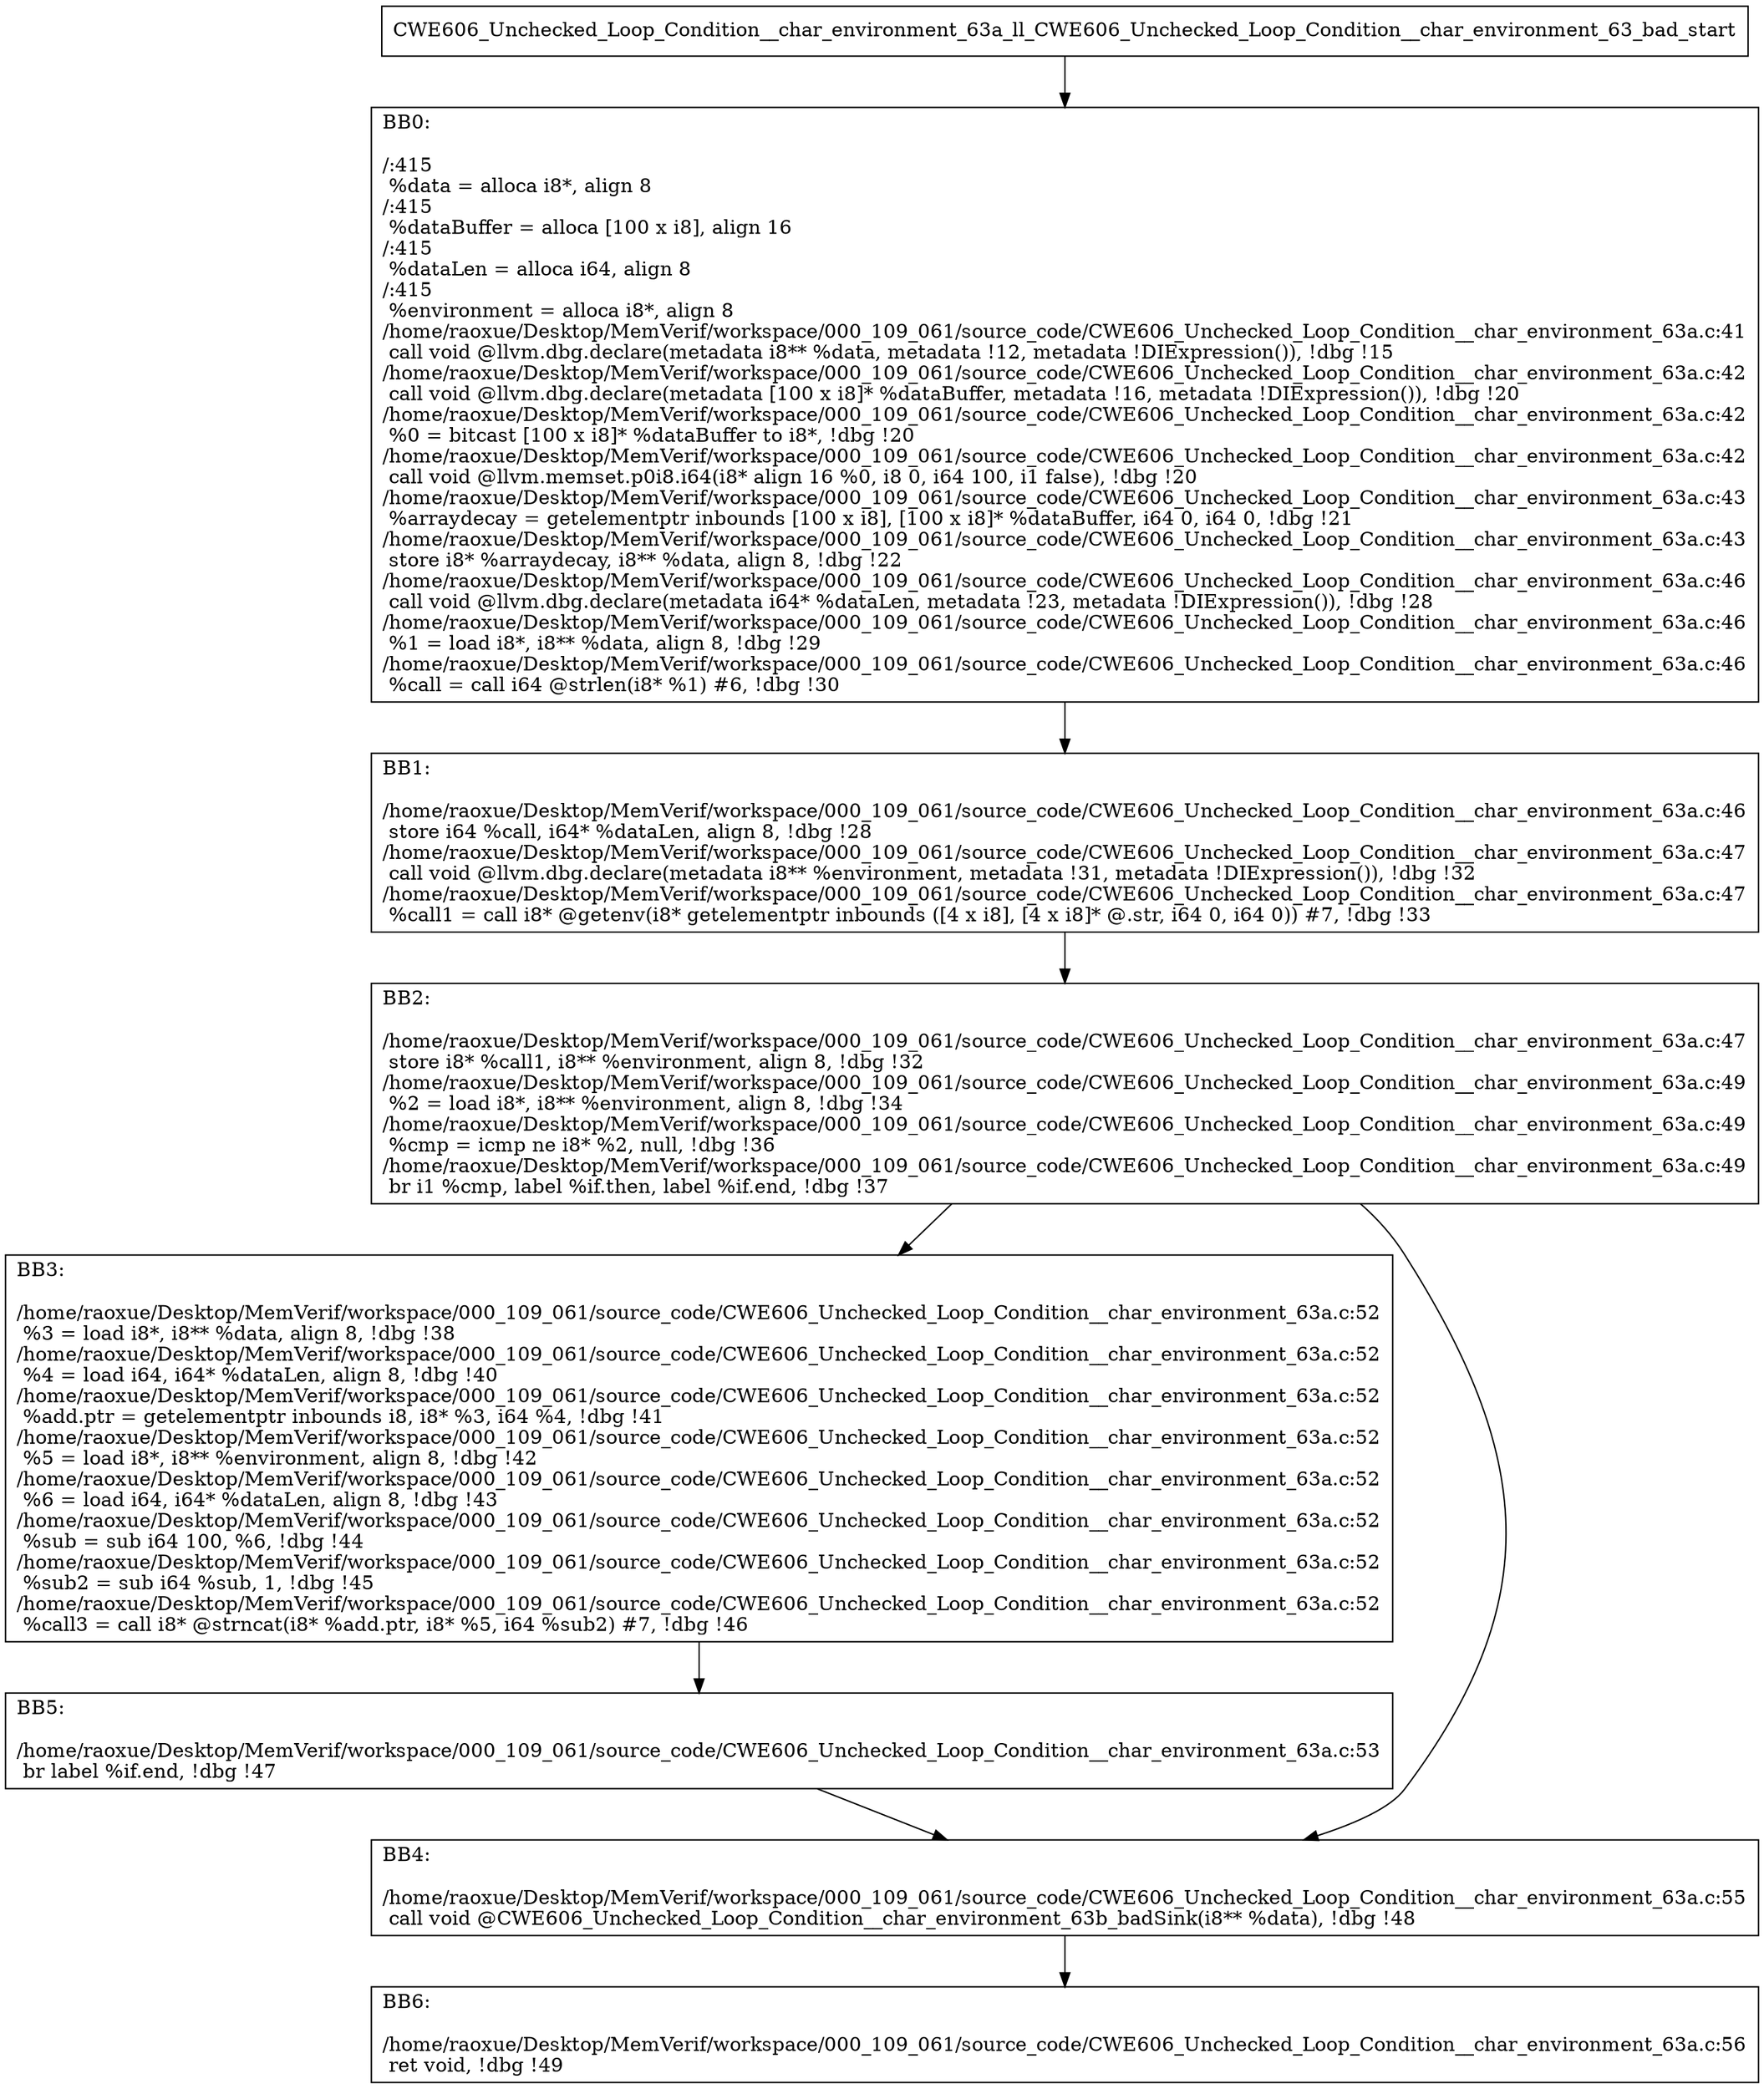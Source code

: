 digraph "CFG for'CWE606_Unchecked_Loop_Condition__char_environment_63a_ll_CWE606_Unchecked_Loop_Condition__char_environment_63_bad' function" {
	BBCWE606_Unchecked_Loop_Condition__char_environment_63a_ll_CWE606_Unchecked_Loop_Condition__char_environment_63_bad_start[shape=record,label="{CWE606_Unchecked_Loop_Condition__char_environment_63a_ll_CWE606_Unchecked_Loop_Condition__char_environment_63_bad_start}"];
	BBCWE606_Unchecked_Loop_Condition__char_environment_63a_ll_CWE606_Unchecked_Loop_Condition__char_environment_63_bad_start-> CWE606_Unchecked_Loop_Condition__char_environment_63a_ll_CWE606_Unchecked_Loop_Condition__char_environment_63_badBB0;
	CWE606_Unchecked_Loop_Condition__char_environment_63a_ll_CWE606_Unchecked_Loop_Condition__char_environment_63_badBB0 [shape=record, label="{BB0:\l\l/:415\l
  %data = alloca i8*, align 8\l
/:415\l
  %dataBuffer = alloca [100 x i8], align 16\l
/:415\l
  %dataLen = alloca i64, align 8\l
/:415\l
  %environment = alloca i8*, align 8\l
/home/raoxue/Desktop/MemVerif/workspace/000_109_061/source_code/CWE606_Unchecked_Loop_Condition__char_environment_63a.c:41\l
  call void @llvm.dbg.declare(metadata i8** %data, metadata !12, metadata !DIExpression()), !dbg !15\l
/home/raoxue/Desktop/MemVerif/workspace/000_109_061/source_code/CWE606_Unchecked_Loop_Condition__char_environment_63a.c:42\l
  call void @llvm.dbg.declare(metadata [100 x i8]* %dataBuffer, metadata !16, metadata !DIExpression()), !dbg !20\l
/home/raoxue/Desktop/MemVerif/workspace/000_109_061/source_code/CWE606_Unchecked_Loop_Condition__char_environment_63a.c:42\l
  %0 = bitcast [100 x i8]* %dataBuffer to i8*, !dbg !20\l
/home/raoxue/Desktop/MemVerif/workspace/000_109_061/source_code/CWE606_Unchecked_Loop_Condition__char_environment_63a.c:42\l
  call void @llvm.memset.p0i8.i64(i8* align 16 %0, i8 0, i64 100, i1 false), !dbg !20\l
/home/raoxue/Desktop/MemVerif/workspace/000_109_061/source_code/CWE606_Unchecked_Loop_Condition__char_environment_63a.c:43\l
  %arraydecay = getelementptr inbounds [100 x i8], [100 x i8]* %dataBuffer, i64 0, i64 0, !dbg !21\l
/home/raoxue/Desktop/MemVerif/workspace/000_109_061/source_code/CWE606_Unchecked_Loop_Condition__char_environment_63a.c:43\l
  store i8* %arraydecay, i8** %data, align 8, !dbg !22\l
/home/raoxue/Desktop/MemVerif/workspace/000_109_061/source_code/CWE606_Unchecked_Loop_Condition__char_environment_63a.c:46\l
  call void @llvm.dbg.declare(metadata i64* %dataLen, metadata !23, metadata !DIExpression()), !dbg !28\l
/home/raoxue/Desktop/MemVerif/workspace/000_109_061/source_code/CWE606_Unchecked_Loop_Condition__char_environment_63a.c:46\l
  %1 = load i8*, i8** %data, align 8, !dbg !29\l
/home/raoxue/Desktop/MemVerif/workspace/000_109_061/source_code/CWE606_Unchecked_Loop_Condition__char_environment_63a.c:46\l
  %call = call i64 @strlen(i8* %1) #6, !dbg !30\l
}"];
	CWE606_Unchecked_Loop_Condition__char_environment_63a_ll_CWE606_Unchecked_Loop_Condition__char_environment_63_badBB0-> CWE606_Unchecked_Loop_Condition__char_environment_63a_ll_CWE606_Unchecked_Loop_Condition__char_environment_63_badBB1;
	CWE606_Unchecked_Loop_Condition__char_environment_63a_ll_CWE606_Unchecked_Loop_Condition__char_environment_63_badBB1 [shape=record, label="{BB1:\l\l/home/raoxue/Desktop/MemVerif/workspace/000_109_061/source_code/CWE606_Unchecked_Loop_Condition__char_environment_63a.c:46\l
  store i64 %call, i64* %dataLen, align 8, !dbg !28\l
/home/raoxue/Desktop/MemVerif/workspace/000_109_061/source_code/CWE606_Unchecked_Loop_Condition__char_environment_63a.c:47\l
  call void @llvm.dbg.declare(metadata i8** %environment, metadata !31, metadata !DIExpression()), !dbg !32\l
/home/raoxue/Desktop/MemVerif/workspace/000_109_061/source_code/CWE606_Unchecked_Loop_Condition__char_environment_63a.c:47\l
  %call1 = call i8* @getenv(i8* getelementptr inbounds ([4 x i8], [4 x i8]* @.str, i64 0, i64 0)) #7, !dbg !33\l
}"];
	CWE606_Unchecked_Loop_Condition__char_environment_63a_ll_CWE606_Unchecked_Loop_Condition__char_environment_63_badBB1-> CWE606_Unchecked_Loop_Condition__char_environment_63a_ll_CWE606_Unchecked_Loop_Condition__char_environment_63_badBB2;
	CWE606_Unchecked_Loop_Condition__char_environment_63a_ll_CWE606_Unchecked_Loop_Condition__char_environment_63_badBB2 [shape=record, label="{BB2:\l\l/home/raoxue/Desktop/MemVerif/workspace/000_109_061/source_code/CWE606_Unchecked_Loop_Condition__char_environment_63a.c:47\l
  store i8* %call1, i8** %environment, align 8, !dbg !32\l
/home/raoxue/Desktop/MemVerif/workspace/000_109_061/source_code/CWE606_Unchecked_Loop_Condition__char_environment_63a.c:49\l
  %2 = load i8*, i8** %environment, align 8, !dbg !34\l
/home/raoxue/Desktop/MemVerif/workspace/000_109_061/source_code/CWE606_Unchecked_Loop_Condition__char_environment_63a.c:49\l
  %cmp = icmp ne i8* %2, null, !dbg !36\l
/home/raoxue/Desktop/MemVerif/workspace/000_109_061/source_code/CWE606_Unchecked_Loop_Condition__char_environment_63a.c:49\l
  br i1 %cmp, label %if.then, label %if.end, !dbg !37\l
}"];
	CWE606_Unchecked_Loop_Condition__char_environment_63a_ll_CWE606_Unchecked_Loop_Condition__char_environment_63_badBB2-> CWE606_Unchecked_Loop_Condition__char_environment_63a_ll_CWE606_Unchecked_Loop_Condition__char_environment_63_badBB3;
	CWE606_Unchecked_Loop_Condition__char_environment_63a_ll_CWE606_Unchecked_Loop_Condition__char_environment_63_badBB2-> CWE606_Unchecked_Loop_Condition__char_environment_63a_ll_CWE606_Unchecked_Loop_Condition__char_environment_63_badBB4;
	CWE606_Unchecked_Loop_Condition__char_environment_63a_ll_CWE606_Unchecked_Loop_Condition__char_environment_63_badBB3 [shape=record, label="{BB3:\l\l/home/raoxue/Desktop/MemVerif/workspace/000_109_061/source_code/CWE606_Unchecked_Loop_Condition__char_environment_63a.c:52\l
  %3 = load i8*, i8** %data, align 8, !dbg !38\l
/home/raoxue/Desktop/MemVerif/workspace/000_109_061/source_code/CWE606_Unchecked_Loop_Condition__char_environment_63a.c:52\l
  %4 = load i64, i64* %dataLen, align 8, !dbg !40\l
/home/raoxue/Desktop/MemVerif/workspace/000_109_061/source_code/CWE606_Unchecked_Loop_Condition__char_environment_63a.c:52\l
  %add.ptr = getelementptr inbounds i8, i8* %3, i64 %4, !dbg !41\l
/home/raoxue/Desktop/MemVerif/workspace/000_109_061/source_code/CWE606_Unchecked_Loop_Condition__char_environment_63a.c:52\l
  %5 = load i8*, i8** %environment, align 8, !dbg !42\l
/home/raoxue/Desktop/MemVerif/workspace/000_109_061/source_code/CWE606_Unchecked_Loop_Condition__char_environment_63a.c:52\l
  %6 = load i64, i64* %dataLen, align 8, !dbg !43\l
/home/raoxue/Desktop/MemVerif/workspace/000_109_061/source_code/CWE606_Unchecked_Loop_Condition__char_environment_63a.c:52\l
  %sub = sub i64 100, %6, !dbg !44\l
/home/raoxue/Desktop/MemVerif/workspace/000_109_061/source_code/CWE606_Unchecked_Loop_Condition__char_environment_63a.c:52\l
  %sub2 = sub i64 %sub, 1, !dbg !45\l
/home/raoxue/Desktop/MemVerif/workspace/000_109_061/source_code/CWE606_Unchecked_Loop_Condition__char_environment_63a.c:52\l
  %call3 = call i8* @strncat(i8* %add.ptr, i8* %5, i64 %sub2) #7, !dbg !46\l
}"];
	CWE606_Unchecked_Loop_Condition__char_environment_63a_ll_CWE606_Unchecked_Loop_Condition__char_environment_63_badBB3-> CWE606_Unchecked_Loop_Condition__char_environment_63a_ll_CWE606_Unchecked_Loop_Condition__char_environment_63_badBB5;
	CWE606_Unchecked_Loop_Condition__char_environment_63a_ll_CWE606_Unchecked_Loop_Condition__char_environment_63_badBB5 [shape=record, label="{BB5:\l\l/home/raoxue/Desktop/MemVerif/workspace/000_109_061/source_code/CWE606_Unchecked_Loop_Condition__char_environment_63a.c:53\l
  br label %if.end, !dbg !47\l
}"];
	CWE606_Unchecked_Loop_Condition__char_environment_63a_ll_CWE606_Unchecked_Loop_Condition__char_environment_63_badBB5-> CWE606_Unchecked_Loop_Condition__char_environment_63a_ll_CWE606_Unchecked_Loop_Condition__char_environment_63_badBB4;
	CWE606_Unchecked_Loop_Condition__char_environment_63a_ll_CWE606_Unchecked_Loop_Condition__char_environment_63_badBB4 [shape=record, label="{BB4:\l\l/home/raoxue/Desktop/MemVerif/workspace/000_109_061/source_code/CWE606_Unchecked_Loop_Condition__char_environment_63a.c:55\l
  call void @CWE606_Unchecked_Loop_Condition__char_environment_63b_badSink(i8** %data), !dbg !48\l
}"];
	CWE606_Unchecked_Loop_Condition__char_environment_63a_ll_CWE606_Unchecked_Loop_Condition__char_environment_63_badBB4-> CWE606_Unchecked_Loop_Condition__char_environment_63a_ll_CWE606_Unchecked_Loop_Condition__char_environment_63_badBB6;
	CWE606_Unchecked_Loop_Condition__char_environment_63a_ll_CWE606_Unchecked_Loop_Condition__char_environment_63_badBB6 [shape=record, label="{BB6:\l\l/home/raoxue/Desktop/MemVerif/workspace/000_109_061/source_code/CWE606_Unchecked_Loop_Condition__char_environment_63a.c:56\l
  ret void, !dbg !49\l
}"];
}

